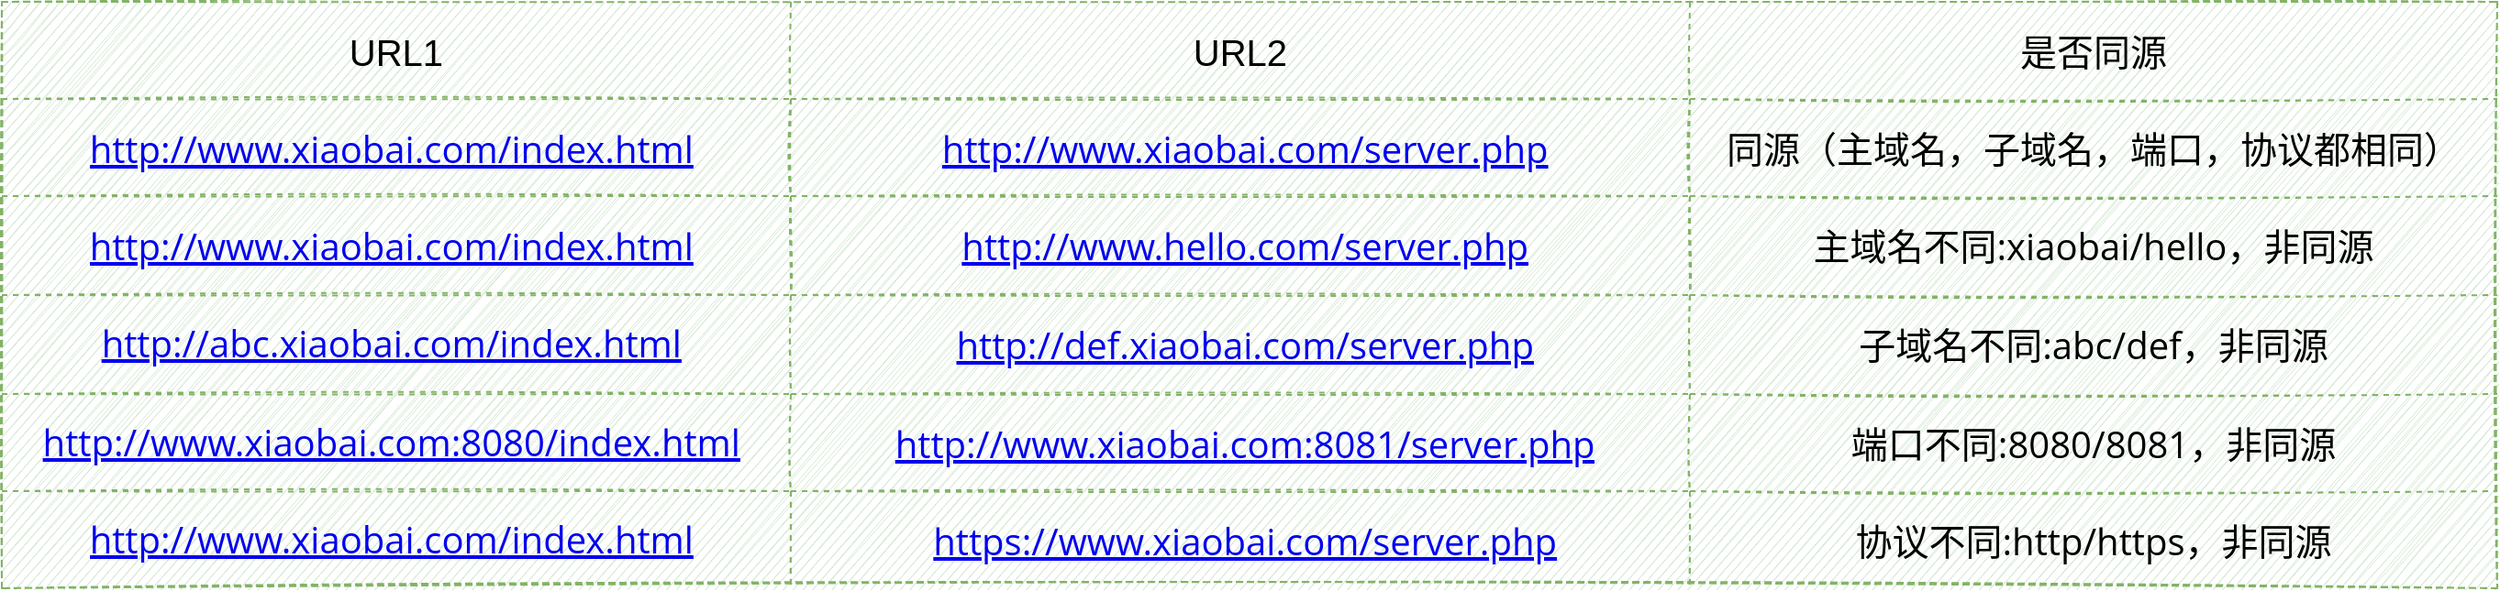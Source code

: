 <mxfile version="14.3.0" type="github">
  <diagram name="Page-1" id="bd83a815-5ea8-2e97-e5ec-87c9f400f2fa">
    <mxGraphModel dx="1892" dy="994" grid="1" gridSize="10" guides="1" tooltips="1" connect="1" arrows="1" fold="1" page="1" pageScale="1.5" pageWidth="1169" pageHeight="826" math="0" shadow="0">
      <root>
        <mxCell id="0" style=";html=1;" />
        <mxCell id="1" style=";html=1;" parent="0" />
        <mxCell id="4hUw0P1e5kC0Aczj4ooU-27" value="" style="shape=table;html=1;whiteSpace=wrap;startSize=0;container=1;collapsible=0;childLayout=tableLayout;fillColor=#d5e8d4;strokeColor=#82b366;labelBackgroundColor=none;shadow=0;rounded=1;sketch=1;fontSize=20;fontStyle=0;dashed=1;fillStyle=auto;labelBorderColor=none;" parent="1" vertex="1">
          <mxGeometry x="790" y="450" width="1360" height="320" as="geometry" />
        </mxCell>
        <mxCell id="4hUw0P1e5kC0Aczj4ooU-28" value="" style="shape=partialRectangle;html=1;whiteSpace=wrap;collapsible=0;dropTarget=0;pointerEvents=0;fillColor=none;top=0;left=0;bottom=0;right=0;points=[[0,0.5],[1,0.5]];portConstraint=eastwest;strokeColor=#788AA3;labelBackgroundColor=none;sketch=1;fontSize=20;fontStyle=0;fillStyle=auto;labelBorderColor=none;" parent="4hUw0P1e5kC0Aczj4ooU-27" vertex="1">
          <mxGeometry width="1360" height="53" as="geometry" />
        </mxCell>
        <mxCell id="4hUw0P1e5kC0Aczj4ooU-29" value="URL1" style="shape=partialRectangle;html=1;whiteSpace=wrap;connectable=0;overflow=hidden;fillColor=none;top=0;left=0;bottom=0;right=0;strokeColor=#788AA3;labelBackgroundColor=none;sketch=1;fontSize=20;fontStyle=0;fillStyle=auto;labelBorderColor=none;" parent="4hUw0P1e5kC0Aczj4ooU-28" vertex="1">
          <mxGeometry width="430" height="53" as="geometry" />
        </mxCell>
        <mxCell id="4hUw0P1e5kC0Aczj4ooU-30" value="URL2" style="shape=partialRectangle;html=1;whiteSpace=wrap;connectable=0;overflow=hidden;fillColor=none;top=0;left=0;bottom=0;right=0;strokeColor=#788AA3;labelBackgroundColor=none;sketch=1;fontSize=20;fontStyle=0;fillStyle=auto;labelBorderColor=none;" parent="4hUw0P1e5kC0Aczj4ooU-28" vertex="1">
          <mxGeometry x="430" width="490" height="53" as="geometry" />
        </mxCell>
        <mxCell id="e5mrfm4xOePhf9OYJ_Ce-5" value="是否同源" style="shape=partialRectangle;html=1;whiteSpace=wrap;connectable=0;overflow=hidden;fillColor=none;top=0;left=0;bottom=0;right=0;strokeColor=#788AA3;labelBackgroundColor=none;sketch=1;fontSize=20;fontStyle=0;fillStyle=auto;labelBorderColor=none;" parent="4hUw0P1e5kC0Aczj4ooU-28" vertex="1">
          <mxGeometry x="920" width="440" height="53" as="geometry" />
        </mxCell>
        <mxCell id="e5mrfm4xOePhf9OYJ_Ce-2" value="" style="shape=partialRectangle;html=1;whiteSpace=wrap;collapsible=0;dropTarget=0;pointerEvents=0;fillColor=none;top=0;left=0;bottom=0;right=0;points=[[0,0.5],[1,0.5]];portConstraint=eastwest;strokeColor=#788AA3;labelBackgroundColor=none;sketch=1;fontSize=20;fontStyle=0;fillStyle=auto;labelBorderColor=none;" parent="4hUw0P1e5kC0Aczj4ooU-27" vertex="1">
          <mxGeometry y="53" width="1360" height="53" as="geometry" />
        </mxCell>
        <mxCell id="e5mrfm4xOePhf9OYJ_Ce-3" value="&lt;span class=&quot;md-link md-pair-s&quot; spellcheck=&quot;false&quot; style=&quot;font-family: &amp;quot;open sans&amp;quot;, &amp;quot;clear sans&amp;quot;, &amp;quot;helvetica neue&amp;quot;, helvetica, arial, sans-serif; box-sizing: border-box; word-break: break-all; font-size: 20px;&quot;&gt;&lt;a href=&quot;http://www.xiaobai.com/index.html&quot; style=&quot;box-sizing: border-box; cursor: pointer; font-size: 20px;&quot;&gt;http://www.xiaobai.com/index.html&lt;/a&gt;&lt;/span&gt;&lt;span class=&quot;md-plain md-expand&quot; style=&quot;font-family: &amp;quot;open sans&amp;quot;, &amp;quot;clear sans&amp;quot;, &amp;quot;helvetica neue&amp;quot;, helvetica, arial, sans-serif; box-sizing: border-box; font-size: 20px;&quot;&gt;&amp;nbsp;&lt;/span&gt;" style="shape=partialRectangle;html=1;whiteSpace=wrap;connectable=0;overflow=hidden;fillColor=none;top=0;left=0;bottom=0;right=0;strokeColor=#788AA3;labelBackgroundColor=none;sketch=1;fontSize=20;fontStyle=0;fillStyle=auto;labelBorderColor=none;" parent="e5mrfm4xOePhf9OYJ_Ce-2" vertex="1">
          <mxGeometry width="430" height="53" as="geometry" />
        </mxCell>
        <mxCell id="e5mrfm4xOePhf9OYJ_Ce-4" value="&lt;span class=&quot;md-plain md-expand&quot; style=&quot;font-family: &amp;quot;open sans&amp;quot;, &amp;quot;clear sans&amp;quot;, &amp;quot;helvetica neue&amp;quot;, helvetica, arial, sans-serif; box-sizing: border-box; font-size: 20px;&quot;&gt;&amp;nbsp;&lt;/span&gt;&lt;span class=&quot;md-link md-pair-s&quot; spellcheck=&quot;false&quot; style=&quot;font-family: &amp;quot;open sans&amp;quot;, &amp;quot;clear sans&amp;quot;, &amp;quot;helvetica neue&amp;quot;, helvetica, arial, sans-serif; box-sizing: border-box; word-break: break-all; font-size: 20px;&quot;&gt;&lt;a href=&quot;http://www.xiaobai.com/server.php&quot; style=&quot;box-sizing: border-box; cursor: pointer; font-size: 20px;&quot;&gt;http://www.xiaobai.com/server.php&lt;/a&gt;&lt;/span&gt;" style="shape=partialRectangle;html=1;whiteSpace=wrap;connectable=0;overflow=hidden;fillColor=none;top=0;left=0;bottom=0;right=0;strokeColor=#788AA3;labelBackgroundColor=none;sketch=1;fontSize=20;fontStyle=0;fillStyle=auto;labelBorderColor=none;" parent="e5mrfm4xOePhf9OYJ_Ce-2" vertex="1">
          <mxGeometry x="430" width="490" height="53" as="geometry" />
        </mxCell>
        <mxCell id="e5mrfm4xOePhf9OYJ_Ce-6" value="同源（主域名，子域名，端口，协议都相同）" style="shape=partialRectangle;html=1;whiteSpace=wrap;connectable=0;overflow=hidden;fillColor=none;top=0;left=0;bottom=0;right=0;strokeColor=#788AA3;labelBackgroundColor=none;sketch=1;fontSize=20;fontStyle=0;fillStyle=auto;labelBorderColor=none;" parent="e5mrfm4xOePhf9OYJ_Ce-2" vertex="1">
          <mxGeometry x="920" width="440" height="53" as="geometry" />
        </mxCell>
        <mxCell id="4hUw0P1e5kC0Aczj4ooU-31" value="" style="shape=partialRectangle;html=1;whiteSpace=wrap;collapsible=0;dropTarget=0;pointerEvents=0;fillColor=none;top=0;left=0;bottom=0;right=0;points=[[0,0.5],[1,0.5]];portConstraint=eastwest;strokeColor=#788AA3;labelBackgroundColor=none;fontSize=20;sketch=1;fontStyle=0;fillStyle=auto;labelBorderColor=none;" parent="4hUw0P1e5kC0Aczj4ooU-27" vertex="1">
          <mxGeometry y="106" width="1360" height="54" as="geometry" />
        </mxCell>
        <mxCell id="4hUw0P1e5kC0Aczj4ooU-32" value="&lt;span class=&quot;md-link md-pair-s&quot; spellcheck=&quot;false&quot; style=&quot;font-family: &amp;quot;open sans&amp;quot;, &amp;quot;clear sans&amp;quot;, &amp;quot;helvetica neue&amp;quot;, helvetica, arial, sans-serif; box-sizing: border-box; word-break: break-all; font-size: 20px;&quot;&gt;&lt;a href=&quot;http://www.xiaobai.com/index.html&quot; style=&quot;box-sizing: border-box; cursor: pointer; font-size: 20px;&quot;&gt;http://www.xiaobai.com/index.html&lt;/a&gt;&lt;/span&gt;&lt;span class=&quot;md-plain&quot; style=&quot;font-family: &amp;quot;open sans&amp;quot;, &amp;quot;clear sans&amp;quot;, &amp;quot;helvetica neue&amp;quot;, helvetica, arial, sans-serif; box-sizing: border-box; font-size: 20px;&quot;&gt;&amp;nbsp;&lt;/span&gt;" style="shape=partialRectangle;html=1;whiteSpace=wrap;connectable=0;overflow=hidden;fillColor=none;top=0;left=0;bottom=0;right=0;strokeColor=#788AA3;labelBackgroundColor=none;fontSize=20;sketch=1;fontStyle=0;fillStyle=auto;labelBorderColor=none;" parent="4hUw0P1e5kC0Aczj4ooU-31" vertex="1">
          <mxGeometry width="430" height="54" as="geometry" />
        </mxCell>
        <mxCell id="4hUw0P1e5kC0Aczj4ooU-33" value="&lt;span class=&quot;md-plain&quot; style=&quot;font-family: &amp;quot;open sans&amp;quot;, &amp;quot;clear sans&amp;quot;, &amp;quot;helvetica neue&amp;quot;, helvetica, arial, sans-serif; box-sizing: border-box; font-size: 20px;&quot;&gt;&amp;nbsp;&lt;/span&gt;&lt;span class=&quot;md-link md-pair-s&quot; spellcheck=&quot;false&quot; style=&quot;font-family: &amp;quot;open sans&amp;quot;, &amp;quot;clear sans&amp;quot;, &amp;quot;helvetica neue&amp;quot;, helvetica, arial, sans-serif; box-sizing: border-box; word-break: break-all; font-size: 20px;&quot;&gt;&lt;a href=&quot;http://www.hello.com/server.php&quot; style=&quot;box-sizing: border-box; cursor: pointer; font-size: 20px;&quot;&gt;http://www.hello.com/server.php&lt;/a&gt;&lt;/span&gt;" style="shape=partialRectangle;html=1;whiteSpace=wrap;connectable=0;overflow=hidden;fillColor=none;top=0;left=0;bottom=0;right=0;strokeColor=#788AA3;labelBackgroundColor=none;fontSize=20;sketch=1;fontStyle=0;fillStyle=auto;labelBorderColor=none;" parent="4hUw0P1e5kC0Aczj4ooU-31" vertex="1">
          <mxGeometry x="430" width="490" height="54" as="geometry" />
        </mxCell>
        <mxCell id="e5mrfm4xOePhf9OYJ_Ce-7" value="&lt;span style=&quot;font-family: &amp;quot;open sans&amp;quot;, &amp;quot;clear sans&amp;quot;, &amp;quot;helvetica neue&amp;quot;, helvetica, arial, sans-serif; font-size: 20px;&quot;&gt;主域名不同:xiaobai/hello，非同源&lt;/span&gt;" style="shape=partialRectangle;html=1;whiteSpace=wrap;connectable=0;overflow=hidden;fillColor=none;top=0;left=0;bottom=0;right=0;strokeColor=#788AA3;labelBackgroundColor=none;sketch=1;fontSize=20;fontStyle=0;fillStyle=auto;labelBorderColor=none;align=center;" parent="4hUw0P1e5kC0Aczj4ooU-31" vertex="1">
          <mxGeometry x="920" width="440" height="54" as="geometry" />
        </mxCell>
        <mxCell id="4hUw0P1e5kC0Aczj4ooU-34" value="" style="shape=partialRectangle;html=1;whiteSpace=wrap;collapsible=0;dropTarget=0;pointerEvents=0;fillColor=none;top=0;left=0;bottom=0;right=0;points=[[0,0.5],[1,0.5]];portConstraint=eastwest;strokeColor=#788AA3;labelBackgroundColor=none;fontSize=20;sketch=1;fontStyle=0;fillStyle=auto;labelBorderColor=none;" parent="4hUw0P1e5kC0Aczj4ooU-27" vertex="1">
          <mxGeometry y="160" width="1360" height="54" as="geometry" />
        </mxCell>
        <mxCell id="4hUw0P1e5kC0Aczj4ooU-35" value="&lt;div style=&quot;font-family: menlo, monaco, &amp;quot;courier new&amp;quot;, monospace; font-size: 20px; line-height: 21px;&quot;&gt;&lt;span class=&quot;md-link md-pair-s&quot; spellcheck=&quot;false&quot; style=&quot;font-family: &amp;quot;open sans&amp;quot;, &amp;quot;clear sans&amp;quot;, &amp;quot;helvetica neue&amp;quot;, helvetica, arial, sans-serif; box-sizing: border-box; word-break: break-all; font-size: 20px;&quot;&gt;&lt;a href=&quot;http://abc.xiaobai.com/index.html&quot; style=&quot;box-sizing: border-box; cursor: pointer; font-size: 20px;&quot;&gt;http://abc.xiaobai.com/index.html&lt;/a&gt;&lt;/span&gt;&lt;span class=&quot;md-plain&quot; style=&quot;font-family: &amp;quot;open sans&amp;quot;, &amp;quot;clear sans&amp;quot;, &amp;quot;helvetica neue&amp;quot;, helvetica, arial, sans-serif; box-sizing: border-box; font-size: 20px;&quot;&gt;&amp;nbsp;&lt;/span&gt;&lt;br style=&quot;font-size: 20px;&quot;&gt;&lt;/div&gt;" style="shape=partialRectangle;html=1;whiteSpace=wrap;connectable=0;overflow=hidden;fillColor=none;top=0;left=0;bottom=0;right=0;strokeColor=#788AA3;labelBackgroundColor=none;fontSize=20;sketch=1;fontStyle=0;fillStyle=auto;labelBorderColor=none;" parent="4hUw0P1e5kC0Aczj4ooU-34" vertex="1">
          <mxGeometry width="430" height="54" as="geometry" />
        </mxCell>
        <mxCell id="4hUw0P1e5kC0Aczj4ooU-36" value="&lt;span class=&quot;md-plain&quot; style=&quot;font-family: &amp;quot;open sans&amp;quot;, &amp;quot;clear sans&amp;quot;, &amp;quot;helvetica neue&amp;quot;, helvetica, arial, sans-serif; box-sizing: border-box; font-size: 20px;&quot;&gt;&amp;nbsp;&lt;/span&gt;&lt;span class=&quot;md-link md-pair-s&quot; spellcheck=&quot;false&quot; style=&quot;font-family: &amp;quot;open sans&amp;quot;, &amp;quot;clear sans&amp;quot;, &amp;quot;helvetica neue&amp;quot;, helvetica, arial, sans-serif; box-sizing: border-box; word-break: break-all; font-size: 20px;&quot;&gt;&lt;a href=&quot;http://def.xiaobai.com/server.php&quot; style=&quot;box-sizing: border-box; cursor: pointer; font-size: 20px;&quot;&gt;http://def.xiaobai.com/server.php&lt;/a&gt;&lt;/span&gt;" style="shape=partialRectangle;html=1;whiteSpace=wrap;connectable=0;overflow=hidden;fillColor=none;top=0;left=0;bottom=0;right=0;strokeColor=#788AA3;labelBackgroundColor=none;fontSize=20;sketch=1;fontStyle=0;fillStyle=auto;labelBorderColor=none;" parent="4hUw0P1e5kC0Aczj4ooU-34" vertex="1">
          <mxGeometry x="430" width="490" height="54" as="geometry" />
        </mxCell>
        <mxCell id="e5mrfm4xOePhf9OYJ_Ce-8" value="&lt;span style=&quot;font-family: &amp;quot;open sans&amp;quot;, &amp;quot;clear sans&amp;quot;, &amp;quot;helvetica neue&amp;quot;, helvetica, arial, sans-serif; font-size: 20px;&quot;&gt;子域名不同:abc/def，非同源&lt;/span&gt;" style="shape=partialRectangle;html=1;whiteSpace=wrap;connectable=0;overflow=hidden;fillColor=none;top=0;left=0;bottom=0;right=0;strokeColor=#788AA3;labelBackgroundColor=none;fontSize=20;sketch=1;fontStyle=0;fillStyle=auto;labelBorderColor=none;" parent="4hUw0P1e5kC0Aczj4ooU-34" vertex="1">
          <mxGeometry x="920" width="440" height="54" as="geometry" />
        </mxCell>
        <mxCell id="tLYgwjl-dfper2AhRyFg-3" value="" style="shape=partialRectangle;html=1;whiteSpace=wrap;collapsible=0;dropTarget=0;pointerEvents=0;fillColor=none;top=0;left=0;bottom=0;right=0;points=[[0,0.5],[1,0.5]];portConstraint=eastwest;strokeColor=#788AA3;labelBackgroundColor=none;fontSize=20;sketch=1;fontStyle=0;fillStyle=auto;labelBorderColor=none;" parent="4hUw0P1e5kC0Aczj4ooU-27" vertex="1">
          <mxGeometry y="214" width="1360" height="53" as="geometry" />
        </mxCell>
        <mxCell id="tLYgwjl-dfper2AhRyFg-4" value="&lt;div style=&quot;font-family: menlo, monaco, &amp;quot;courier new&amp;quot;, monospace; font-size: 20px; line-height: 21px;&quot;&gt;&lt;span class=&quot;md-link md-pair-s&quot; spellcheck=&quot;false&quot; style=&quot;font-family: &amp;quot;open sans&amp;quot;, &amp;quot;clear sans&amp;quot;, &amp;quot;helvetica neue&amp;quot;, helvetica, arial, sans-serif; box-sizing: border-box; word-break: break-all; font-size: 20px;&quot;&gt;&lt;a href=&quot;http://www.xiaobai.com:8080/index.html&quot; style=&quot;box-sizing: border-box; cursor: pointer; font-size: 20px;&quot;&gt;http://www.xiaobai.com:8080/index.html&lt;/a&gt;&lt;/span&gt;&lt;span class=&quot;md-plain&quot; style=&quot;font-family: &amp;quot;open sans&amp;quot;, &amp;quot;clear sans&amp;quot;, &amp;quot;helvetica neue&amp;quot;, helvetica, arial, sans-serif; box-sizing: border-box; font-size: 20px;&quot;&gt;&amp;nbsp;&lt;/span&gt;&lt;br style=&quot;font-size: 20px;&quot;&gt;&lt;/div&gt;" style="shape=partialRectangle;html=1;whiteSpace=wrap;connectable=0;overflow=hidden;fillColor=none;top=0;left=0;bottom=0;right=0;strokeColor=#788AA3;labelBackgroundColor=none;fontSize=20;sketch=1;fontStyle=0;fillStyle=auto;labelBorderColor=none;" parent="tLYgwjl-dfper2AhRyFg-3" vertex="1">
          <mxGeometry width="430" height="53" as="geometry" />
        </mxCell>
        <mxCell id="tLYgwjl-dfper2AhRyFg-5" value="&lt;span class=&quot;md-plain&quot; style=&quot;font-family: &amp;quot;open sans&amp;quot;, &amp;quot;clear sans&amp;quot;, &amp;quot;helvetica neue&amp;quot;, helvetica, arial, sans-serif; box-sizing: border-box; font-size: 20px;&quot;&gt;&amp;nbsp;&lt;/span&gt;&lt;span class=&quot;md-link md-pair-s&quot; spellcheck=&quot;false&quot; style=&quot;font-family: &amp;quot;open sans&amp;quot;, &amp;quot;clear sans&amp;quot;, &amp;quot;helvetica neue&amp;quot;, helvetica, arial, sans-serif; box-sizing: border-box; word-break: break-all; font-size: 20px;&quot;&gt;&lt;a href=&quot;http://www.xiaobai.com:8081/server.php&quot; style=&quot;box-sizing: border-box; cursor: pointer; font-size: 20px;&quot;&gt;http://www.xiaobai.com:8081/server.php&lt;/a&gt;&lt;/span&gt;" style="shape=partialRectangle;html=1;whiteSpace=wrap;connectable=0;overflow=hidden;fillColor=none;top=0;left=0;bottom=0;right=0;strokeColor=#788AA3;labelBackgroundColor=none;fontSize=20;sketch=1;fontStyle=0;fillStyle=auto;labelBorderColor=none;" parent="tLYgwjl-dfper2AhRyFg-3" vertex="1">
          <mxGeometry x="430" width="490" height="53" as="geometry" />
        </mxCell>
        <mxCell id="e5mrfm4xOePhf9OYJ_Ce-9" value="&lt;span style=&quot;font-family: &amp;quot;open sans&amp;quot;, &amp;quot;clear sans&amp;quot;, &amp;quot;helvetica neue&amp;quot;, helvetica, arial, sans-serif; font-size: 20px;&quot;&gt;端口不同:8080/8081，&lt;/span&gt;&lt;span style=&quot;font-family: &amp;quot;open sans&amp;quot;, &amp;quot;clear sans&amp;quot;, &amp;quot;helvetica neue&amp;quot;, helvetica, arial, sans-serif; font-size: 20px;&quot;&gt;非同源&lt;/span&gt;" style="shape=partialRectangle;html=1;whiteSpace=wrap;connectable=0;overflow=hidden;fillColor=none;top=0;left=0;bottom=0;right=0;strokeColor=#788AA3;labelBackgroundColor=none;fontSize=20;sketch=1;fontStyle=0;fillStyle=auto;labelBorderColor=none;" parent="tLYgwjl-dfper2AhRyFg-3" vertex="1">
          <mxGeometry x="920" width="440" height="53" as="geometry" />
        </mxCell>
        <mxCell id="tLYgwjl-dfper2AhRyFg-19" value="" style="shape=partialRectangle;html=1;whiteSpace=wrap;collapsible=0;dropTarget=0;pointerEvents=0;fillColor=none;top=0;left=0;bottom=0;right=0;points=[[0,0.5],[1,0.5]];portConstraint=eastwest;strokeColor=#788AA3;labelBackgroundColor=none;fontSize=20;sketch=1;fontStyle=0;fillStyle=auto;labelBorderColor=none;" parent="4hUw0P1e5kC0Aczj4ooU-27" vertex="1">
          <mxGeometry y="267" width="1360" height="53" as="geometry" />
        </mxCell>
        <mxCell id="tLYgwjl-dfper2AhRyFg-20" value="&lt;div style=&quot;font-family: menlo, monaco, &amp;quot;courier new&amp;quot;, monospace; font-size: 20px; line-height: 21px;&quot;&gt;&lt;span class=&quot;md-link md-pair-s&quot; spellcheck=&quot;false&quot; style=&quot;font-family: &amp;quot;open sans&amp;quot;, &amp;quot;clear sans&amp;quot;, &amp;quot;helvetica neue&amp;quot;, helvetica, arial, sans-serif; box-sizing: border-box; word-break: break-all; font-size: 20px;&quot;&gt;&lt;a href=&quot;http://www.xiaobai.com/index.html&quot; style=&quot;box-sizing: border-box; cursor: pointer; font-size: 20px;&quot;&gt;http://www.xiaobai.com/index.html&lt;/a&gt;&lt;/span&gt;&lt;span class=&quot;md-plain&quot; style=&quot;font-family: &amp;quot;open sans&amp;quot;, &amp;quot;clear sans&amp;quot;, &amp;quot;helvetica neue&amp;quot;, helvetica, arial, sans-serif; box-sizing: border-box; font-size: 20px;&quot;&gt;&amp;nbsp;&lt;/span&gt;&lt;br style=&quot;font-size: 20px;&quot;&gt;&lt;/div&gt;" style="shape=partialRectangle;html=1;whiteSpace=wrap;connectable=0;overflow=hidden;fillColor=none;top=0;left=0;bottom=0;right=0;strokeColor=#788AA3;labelBackgroundColor=none;fontSize=20;sketch=1;fontStyle=0;fillStyle=auto;labelBorderColor=none;" parent="tLYgwjl-dfper2AhRyFg-19" vertex="1">
          <mxGeometry width="430" height="53" as="geometry" />
        </mxCell>
        <mxCell id="tLYgwjl-dfper2AhRyFg-21" value="&lt;span class=&quot;md-plain&quot; style=&quot;font-family: &amp;quot;open sans&amp;quot;, &amp;quot;clear sans&amp;quot;, &amp;quot;helvetica neue&amp;quot;, helvetica, arial, sans-serif; box-sizing: border-box; font-size: 20px;&quot;&gt;&amp;nbsp;&lt;/span&gt;&lt;span class=&quot;md-link md-pair-s&quot; spellcheck=&quot;false&quot; style=&quot;font-family: &amp;quot;open sans&amp;quot;, &amp;quot;clear sans&amp;quot;, &amp;quot;helvetica neue&amp;quot;, helvetica, arial, sans-serif; box-sizing: border-box; word-break: break-all; font-size: 20px;&quot;&gt;&lt;a href=&quot;https://www.xiaobai.com/server.php&quot; style=&quot;box-sizing: border-box; cursor: pointer; font-size: 20px;&quot;&gt;https://www.xiaobai.com/server.php&lt;/a&gt;&lt;/span&gt;" style="shape=partialRectangle;html=1;whiteSpace=wrap;connectable=0;overflow=hidden;fillColor=none;top=0;left=0;bottom=0;right=0;strokeColor=#788AA3;labelBackgroundColor=none;fontSize=20;sketch=1;fontStyle=0;fillStyle=auto;labelBorderColor=none;" parent="tLYgwjl-dfper2AhRyFg-19" vertex="1">
          <mxGeometry x="430" width="490" height="53" as="geometry" />
        </mxCell>
        <mxCell id="e5mrfm4xOePhf9OYJ_Ce-10" value="&lt;span style=&quot;font-family: &amp;quot;open sans&amp;quot;, &amp;quot;clear sans&amp;quot;, &amp;quot;helvetica neue&amp;quot;, helvetica, arial, sans-serif; font-size: 20px;&quot;&gt;协议不同:http/https，&lt;/span&gt;&lt;span style=&quot;font-family: &amp;quot;open sans&amp;quot;, &amp;quot;clear sans&amp;quot;, &amp;quot;helvetica neue&amp;quot;, helvetica, arial, sans-serif; font-size: 20px;&quot;&gt;非同源&lt;/span&gt;" style="shape=partialRectangle;html=1;whiteSpace=wrap;connectable=0;overflow=hidden;fillColor=none;top=0;left=0;bottom=0;right=0;strokeColor=#788AA3;labelBackgroundColor=none;fontSize=20;sketch=1;fontStyle=0;fillStyle=auto;labelBorderColor=none;" parent="tLYgwjl-dfper2AhRyFg-19" vertex="1">
          <mxGeometry x="920" width="440" height="53" as="geometry" />
        </mxCell>
      </root>
    </mxGraphModel>
  </diagram>
</mxfile>
